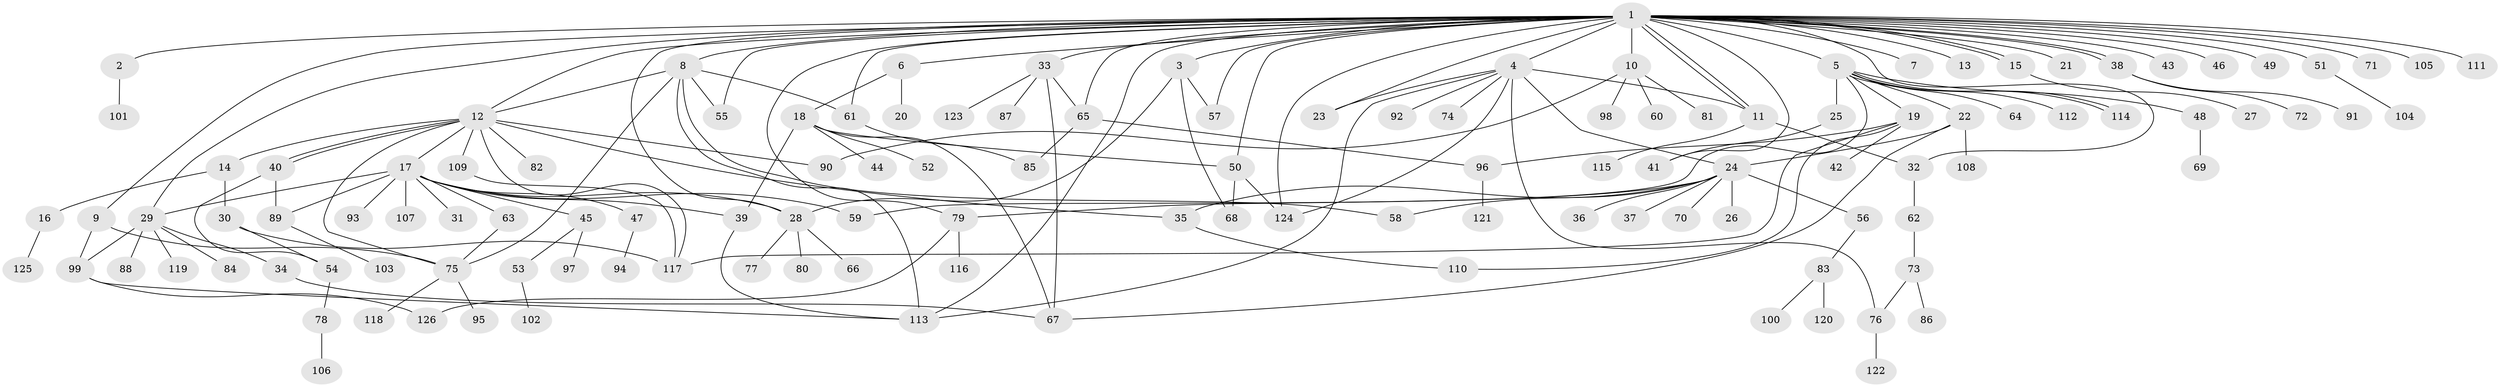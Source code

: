 // coarse degree distribution, {46: 0.010638297872340425, 1: 0.46808510638297873, 3: 0.10638297872340426, 8: 0.010638297872340425, 10: 0.02127659574468085, 6: 0.0425531914893617, 4: 0.06382978723404255, 5: 0.05319148936170213, 2: 0.20212765957446807, 12: 0.010638297872340425, 7: 0.010638297872340425}
// Generated by graph-tools (version 1.1) at 2025/41/03/06/25 10:41:49]
// undirected, 126 vertices, 174 edges
graph export_dot {
graph [start="1"]
  node [color=gray90,style=filled];
  1;
  2;
  3;
  4;
  5;
  6;
  7;
  8;
  9;
  10;
  11;
  12;
  13;
  14;
  15;
  16;
  17;
  18;
  19;
  20;
  21;
  22;
  23;
  24;
  25;
  26;
  27;
  28;
  29;
  30;
  31;
  32;
  33;
  34;
  35;
  36;
  37;
  38;
  39;
  40;
  41;
  42;
  43;
  44;
  45;
  46;
  47;
  48;
  49;
  50;
  51;
  52;
  53;
  54;
  55;
  56;
  57;
  58;
  59;
  60;
  61;
  62;
  63;
  64;
  65;
  66;
  67;
  68;
  69;
  70;
  71;
  72;
  73;
  74;
  75;
  76;
  77;
  78;
  79;
  80;
  81;
  82;
  83;
  84;
  85;
  86;
  87;
  88;
  89;
  90;
  91;
  92;
  93;
  94;
  95;
  96;
  97;
  98;
  99;
  100;
  101;
  102;
  103;
  104;
  105;
  106;
  107;
  108;
  109;
  110;
  111;
  112;
  113;
  114;
  115;
  116;
  117;
  118;
  119;
  120;
  121;
  122;
  123;
  124;
  125;
  126;
  1 -- 2;
  1 -- 3;
  1 -- 4;
  1 -- 5;
  1 -- 6;
  1 -- 7;
  1 -- 8;
  1 -- 9;
  1 -- 10;
  1 -- 11;
  1 -- 11;
  1 -- 12;
  1 -- 13;
  1 -- 15;
  1 -- 15;
  1 -- 21;
  1 -- 23;
  1 -- 28;
  1 -- 29;
  1 -- 32;
  1 -- 33;
  1 -- 38;
  1 -- 38;
  1 -- 41;
  1 -- 43;
  1 -- 46;
  1 -- 49;
  1 -- 50;
  1 -- 51;
  1 -- 55;
  1 -- 57;
  1 -- 61;
  1 -- 65;
  1 -- 71;
  1 -- 79;
  1 -- 105;
  1 -- 111;
  1 -- 113;
  1 -- 124;
  2 -- 101;
  3 -- 28;
  3 -- 57;
  3 -- 68;
  4 -- 11;
  4 -- 23;
  4 -- 24;
  4 -- 74;
  4 -- 76;
  4 -- 92;
  4 -- 113;
  4 -- 124;
  5 -- 19;
  5 -- 22;
  5 -- 25;
  5 -- 48;
  5 -- 59;
  5 -- 64;
  5 -- 112;
  5 -- 114;
  5 -- 114;
  6 -- 18;
  6 -- 20;
  8 -- 12;
  8 -- 55;
  8 -- 58;
  8 -- 61;
  8 -- 75;
  8 -- 113;
  9 -- 75;
  9 -- 99;
  10 -- 60;
  10 -- 81;
  10 -- 90;
  10 -- 98;
  11 -- 32;
  11 -- 115;
  12 -- 14;
  12 -- 17;
  12 -- 35;
  12 -- 40;
  12 -- 40;
  12 -- 75;
  12 -- 82;
  12 -- 90;
  12 -- 109;
  12 -- 117;
  14 -- 16;
  14 -- 30;
  15 -- 27;
  16 -- 125;
  17 -- 28;
  17 -- 29;
  17 -- 31;
  17 -- 39;
  17 -- 45;
  17 -- 47;
  17 -- 59;
  17 -- 63;
  17 -- 89;
  17 -- 93;
  17 -- 107;
  18 -- 39;
  18 -- 44;
  18 -- 50;
  18 -- 52;
  18 -- 67;
  19 -- 42;
  19 -- 96;
  19 -- 110;
  19 -- 117;
  22 -- 24;
  22 -- 67;
  22 -- 108;
  24 -- 26;
  24 -- 35;
  24 -- 36;
  24 -- 37;
  24 -- 56;
  24 -- 58;
  24 -- 70;
  24 -- 79;
  25 -- 41;
  28 -- 66;
  28 -- 77;
  28 -- 80;
  29 -- 34;
  29 -- 84;
  29 -- 88;
  29 -- 99;
  29 -- 119;
  30 -- 54;
  30 -- 117;
  32 -- 62;
  33 -- 65;
  33 -- 67;
  33 -- 87;
  33 -- 123;
  34 -- 67;
  35 -- 110;
  38 -- 72;
  38 -- 91;
  39 -- 113;
  40 -- 54;
  40 -- 89;
  45 -- 53;
  45 -- 97;
  47 -- 94;
  48 -- 69;
  50 -- 68;
  50 -- 124;
  51 -- 104;
  53 -- 102;
  54 -- 78;
  56 -- 83;
  61 -- 85;
  62 -- 73;
  63 -- 75;
  65 -- 85;
  65 -- 96;
  73 -- 76;
  73 -- 86;
  75 -- 95;
  75 -- 118;
  76 -- 122;
  78 -- 106;
  79 -- 116;
  79 -- 126;
  83 -- 100;
  83 -- 120;
  89 -- 103;
  96 -- 121;
  99 -- 113;
  99 -- 126;
  109 -- 117;
}
